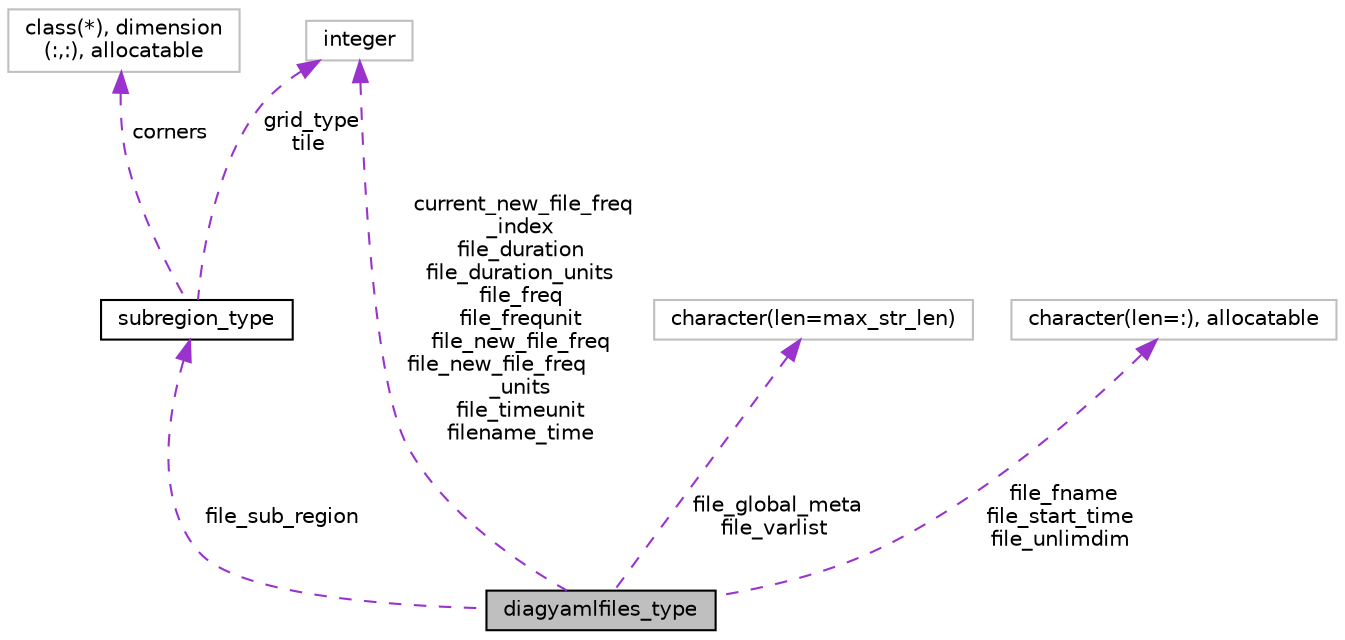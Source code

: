 digraph "diagyamlfiles_type"
{
 // INTERACTIVE_SVG=YES
 // LATEX_PDF_SIZE
  edge [fontname="Helvetica",fontsize="10",labelfontname="Helvetica",labelfontsize="10"];
  node [fontname="Helvetica",fontsize="10",shape=record];
  Node1 [label="diagyamlfiles_type",height=0.2,width=0.4,color="black", fillcolor="grey75", style="filled", fontcolor="black",tooltip="type to hold the diag_file information"];
  Node2 -> Node1 [dir="back",color="darkorchid3",fontsize="10",style="dashed",label=" file_sub_region" ,fontname="Helvetica"];
  Node2 [label="subregion_type",height=0.2,width=0.4,color="black", fillcolor="white", style="filled",URL="$structfms__diag__yaml__mod_1_1subregion__type.html",tooltip="type to hold the sub region information about a file"];
  Node3 -> Node2 [dir="back",color="darkorchid3",fontsize="10",style="dashed",label=" corners" ,fontname="Helvetica"];
  Node3 [label="class(*), dimension\l(:,:), allocatable",height=0.2,width=0.4,color="grey75", fillcolor="white", style="filled",tooltip=" "];
  Node4 -> Node2 [dir="back",color="darkorchid3",fontsize="10",style="dashed",label=" grid_type\ntile" ,fontname="Helvetica"];
  Node4 [label="integer",height=0.2,width=0.4,color="grey75", fillcolor="white", style="filled",tooltip=" "];
  Node5 -> Node1 [dir="back",color="darkorchid3",fontsize="10",style="dashed",label=" file_global_meta\nfile_varlist" ,fontname="Helvetica"];
  Node5 [label="character(len=max_str_len)",height=0.2,width=0.4,color="grey75", fillcolor="white", style="filled",tooltip=" "];
  Node6 -> Node1 [dir="back",color="darkorchid3",fontsize="10",style="dashed",label=" file_fname\nfile_start_time\nfile_unlimdim" ,fontname="Helvetica"];
  Node6 [label="character(len=:), allocatable",height=0.2,width=0.4,color="grey75", fillcolor="white", style="filled",tooltip=" "];
  Node4 -> Node1 [dir="back",color="darkorchid3",fontsize="10",style="dashed",label=" current_new_file_freq\l_index\nfile_duration\nfile_duration_units\nfile_freq\nfile_frequnit\nfile_new_file_freq\nfile_new_file_freq\l_units\nfile_timeunit\nfilename_time" ,fontname="Helvetica"];
}

